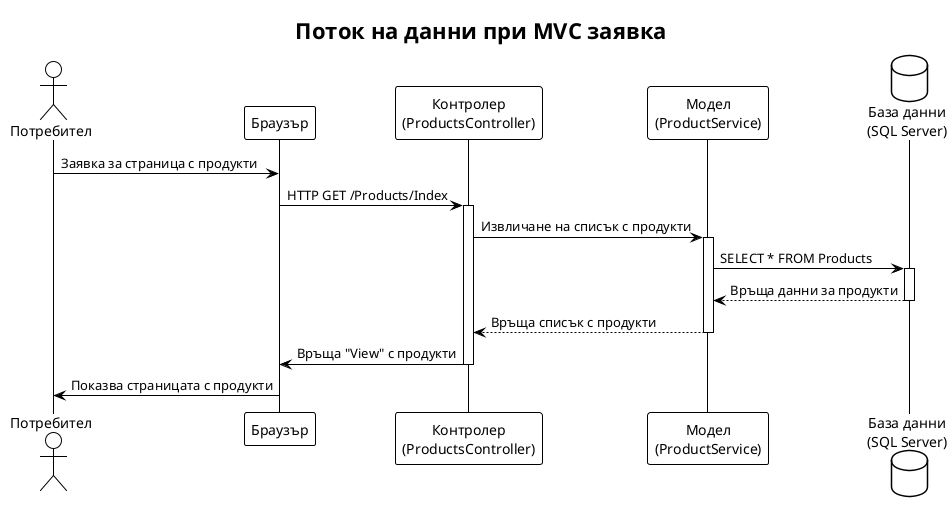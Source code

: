 @startuml
!theme plain
title Поток на данни при MVC заявка

actor "Потребител" as User
participant "Браузър" as Browser
participant "Контролер\n(ProductsController)" as Controller
participant "Модел\n(ProductService)" as Model
database "База данни\n(SQL Server)" as DB

User -> Browser : Заявка за страница с продукти
Browser -> Controller : HTTP GET /Products/Index
activate Controller

Controller -> Model : Извличане на списък с продукти
activate Model
Model -> DB : SELECT * FROM Products
activate DB
DB --> Model : Връща данни за продукти
deactivate DB

Model --> Controller : Връща списък с продукти
deactivate Model

Controller -> Browser : Връща "View" с продукти
deactivate Controller
Browser -> User : Показва страницата с продукти
@enduml